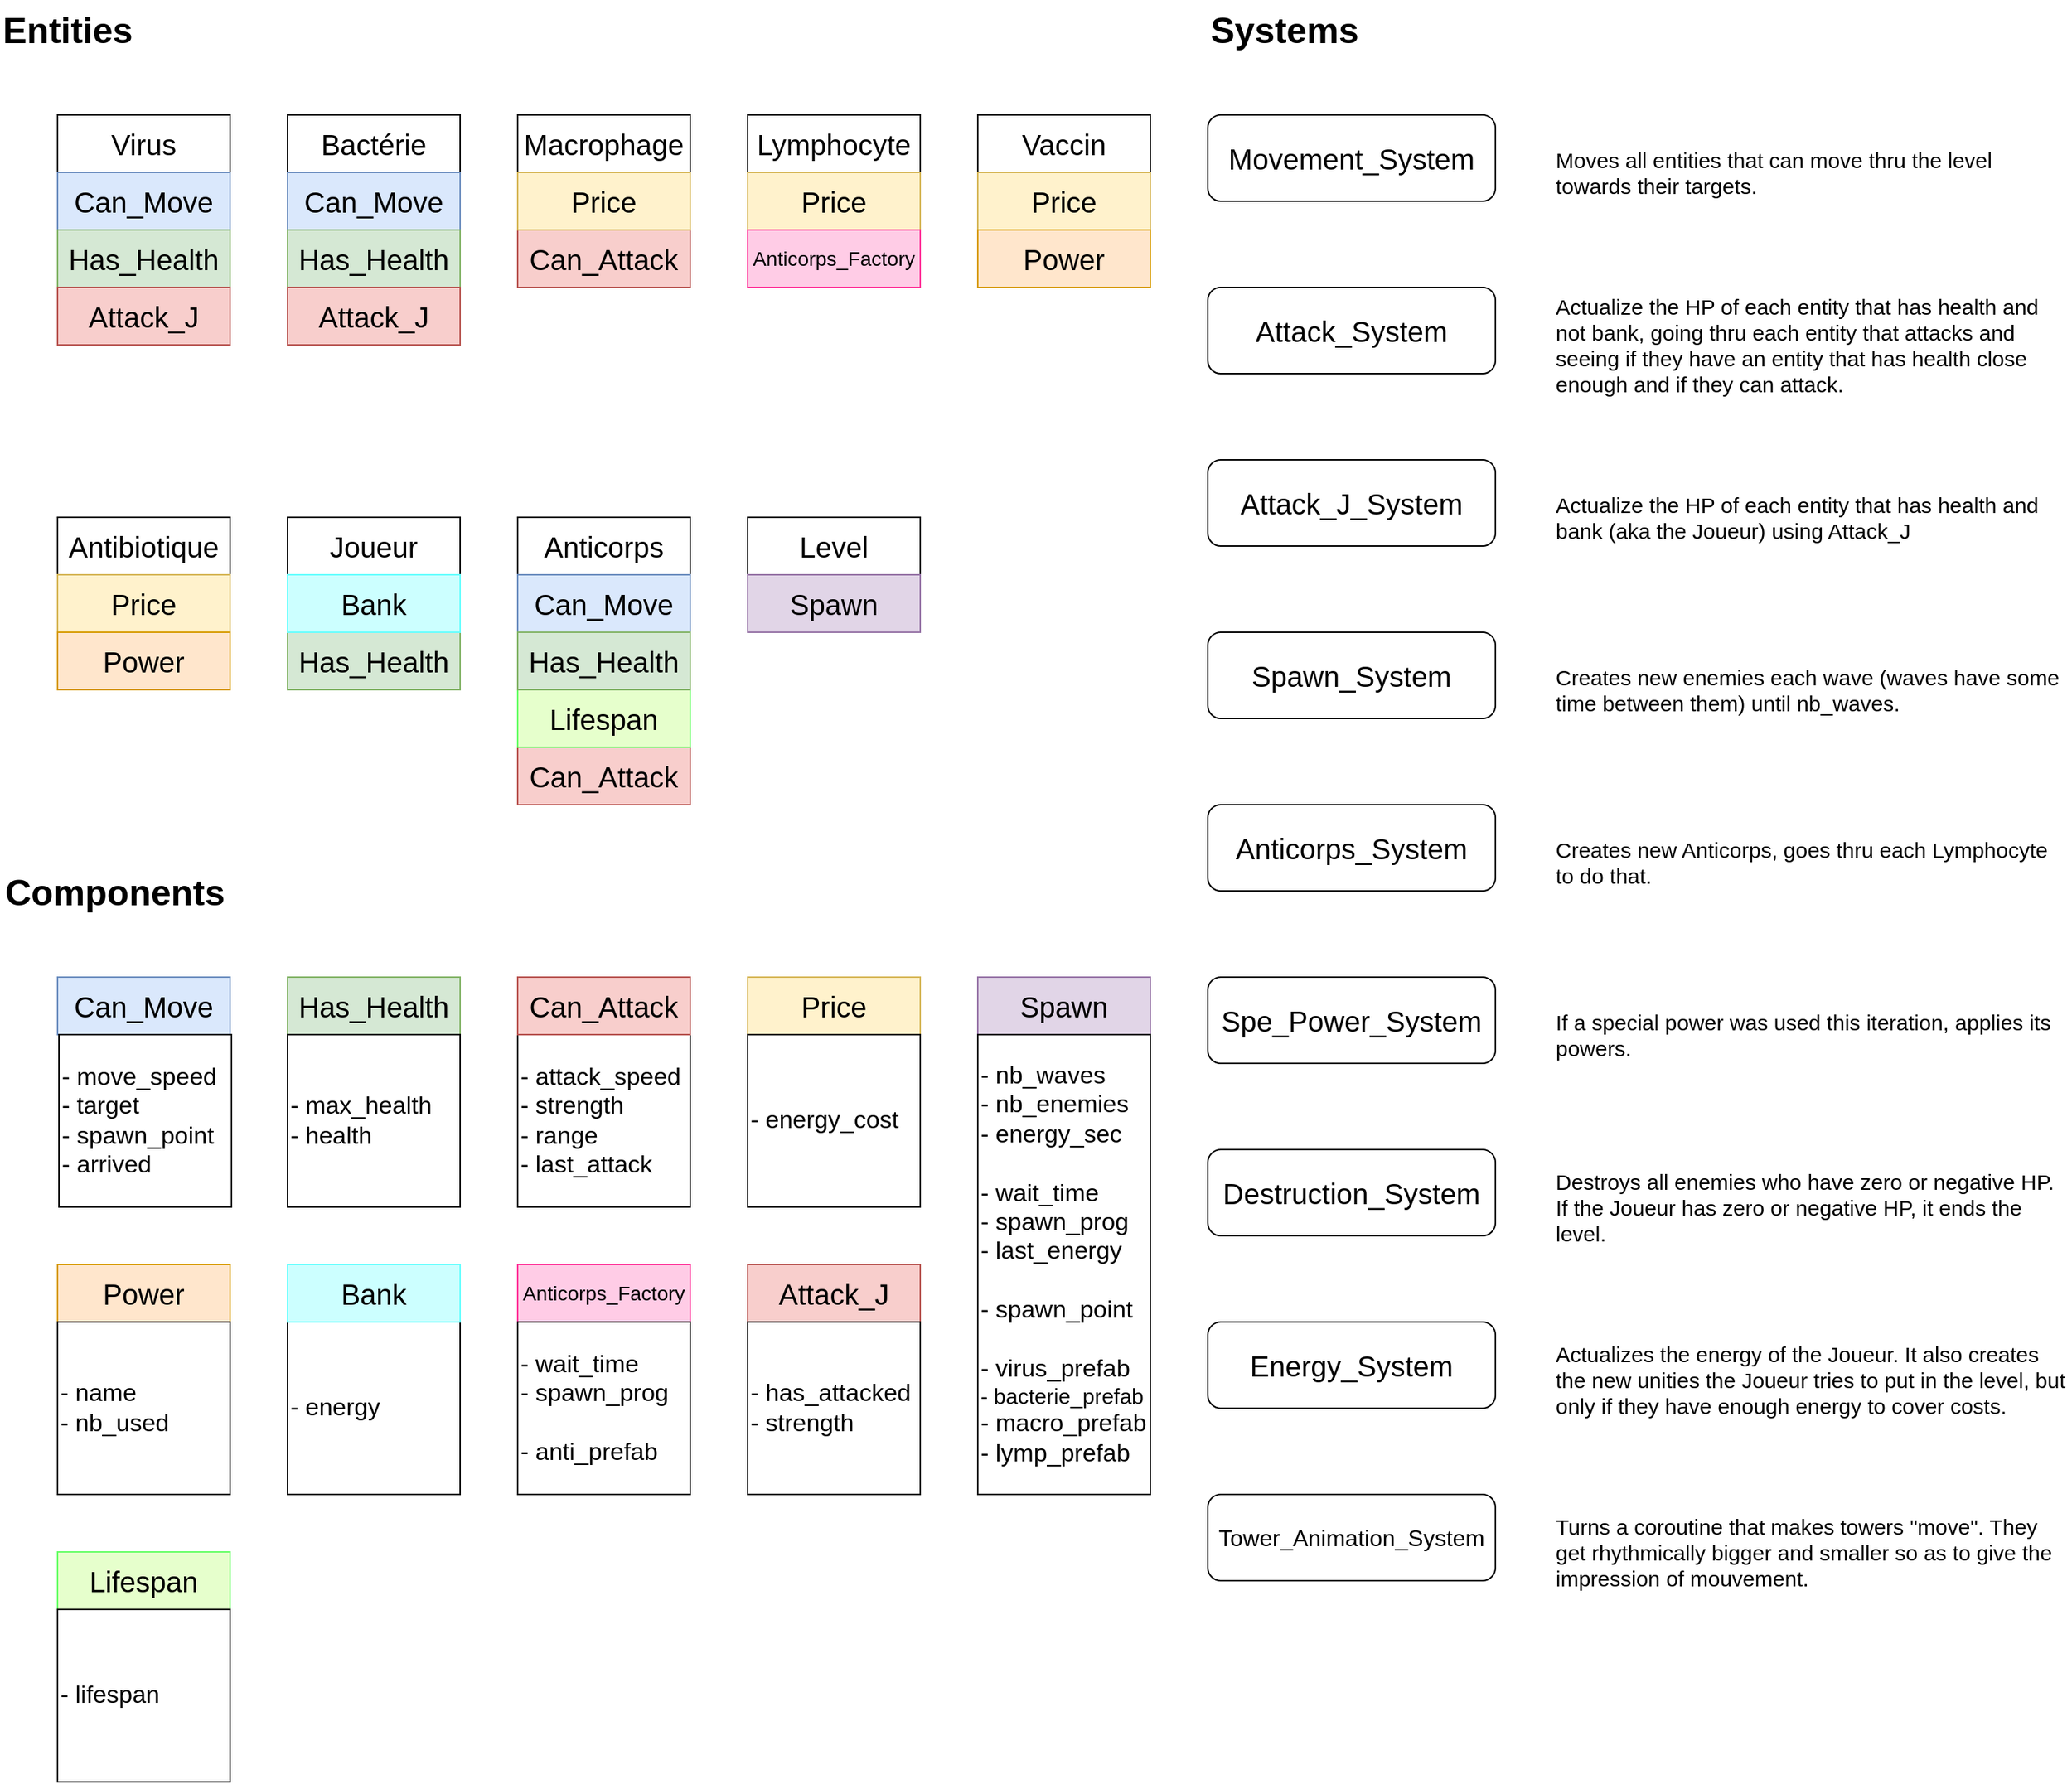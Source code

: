 <mxfile version="13.9.9" type="device"><diagram id="1vGS0E-MvMmptgsPqbF_" name="Page-1"><mxGraphModel dx="1730" dy="958" grid="1" gridSize="10" guides="1" tooltips="1" connect="1" arrows="1" fold="1" page="1" pageScale="1" pageWidth="827" pageHeight="1169" math="0" shadow="0"><root><mxCell id="0"/><mxCell id="1" parent="0"/><mxCell id="giJbfaXBqf1r_9-0xiJY-1" value="&lt;div align=&quot;left&quot;&gt;&lt;font style=&quot;font-size: 25px&quot;&gt;&lt;b&gt;Entities&lt;/b&gt;&lt;/font&gt;&lt;/div&gt;" style="text;html=1;strokeColor=none;fillColor=none;align=left;verticalAlign=middle;whiteSpace=wrap;rounded=0;" parent="1" vertex="1"><mxGeometry width="160" height="40" as="geometry"/></mxCell><mxCell id="giJbfaXBqf1r_9-0xiJY-2" value="&lt;font style=&quot;font-size: 20px&quot;&gt;Virus&lt;/font&gt;" style="rounded=0;whiteSpace=wrap;html=1;" parent="1" vertex="1"><mxGeometry x="40" y="80" width="120" height="40" as="geometry"/></mxCell><mxCell id="giJbfaXBqf1r_9-0xiJY-3" value="&lt;font style=&quot;font-size: 20px&quot;&gt;Bactérie&lt;/font&gt;" style="rounded=0;whiteSpace=wrap;html=1;" parent="1" vertex="1"><mxGeometry x="200" y="80" width="120" height="40" as="geometry"/></mxCell><mxCell id="giJbfaXBqf1r_9-0xiJY-4" value="&lt;font style=&quot;font-size: 20px&quot;&gt;Macrophage&lt;/font&gt;" style="rounded=0;whiteSpace=wrap;html=1;" parent="1" vertex="1"><mxGeometry x="360" y="80" width="120" height="40" as="geometry"/></mxCell><mxCell id="giJbfaXBqf1r_9-0xiJY-18" value="&lt;font style=&quot;font-size: 20px&quot;&gt;Lymphocyte&lt;/font&gt;" style="rounded=0;whiteSpace=wrap;html=1;" parent="1" vertex="1"><mxGeometry x="520" y="80" width="120" height="40" as="geometry"/></mxCell><mxCell id="giJbfaXBqf1r_9-0xiJY-19" value="&lt;font style=&quot;font-size: 20px&quot;&gt;Vaccin&lt;/font&gt;" style="rounded=0;whiteSpace=wrap;html=1;" parent="1" vertex="1"><mxGeometry x="680" y="80" width="120" height="40" as="geometry"/></mxCell><mxCell id="giJbfaXBqf1r_9-0xiJY-20" value="&lt;font style=&quot;font-size: 20px&quot;&gt;Antibiotique&lt;/font&gt;" style="rounded=0;whiteSpace=wrap;html=1;" parent="1" vertex="1"><mxGeometry x="40" y="360" width="120" height="40" as="geometry"/></mxCell><mxCell id="giJbfaXBqf1r_9-0xiJY-21" value="&lt;font style=&quot;font-size: 20px&quot;&gt;Joueur&lt;/font&gt;" style="rounded=0;whiteSpace=wrap;html=1;" parent="1" vertex="1"><mxGeometry x="200" y="360" width="120" height="40" as="geometry"/></mxCell><mxCell id="giJbfaXBqf1r_9-0xiJY-22" value="&lt;font style=&quot;font-size: 25px&quot;&gt;&lt;b&gt;&lt;font style=&quot;font-size: 25px&quot;&gt;Components&lt;/font&gt;&lt;/b&gt;&lt;/font&gt;" style="text;html=1;strokeColor=none;fillColor=none;align=center;verticalAlign=middle;whiteSpace=wrap;rounded=0;" parent="1" vertex="1"><mxGeometry y="600" width="160" height="40" as="geometry"/></mxCell><mxCell id="giJbfaXBqf1r_9-0xiJY-24" value="&lt;font style=&quot;font-size: 20px&quot;&gt;Can_Move&lt;/font&gt;" style="rounded=0;whiteSpace=wrap;html=1;fillColor=#dae8fc;strokeColor=#6c8ebf;" parent="1" vertex="1"><mxGeometry x="40" y="680" width="120" height="40" as="geometry"/></mxCell><mxCell id="giJbfaXBqf1r_9-0xiJY-25" value="&lt;font style=&quot;font-size: 17px&quot;&gt;- move_speed&lt;/font&gt;&lt;br&gt;&lt;div style=&quot;font-size: 17px&quot; align=&quot;left&quot;&gt;&lt;font style=&quot;font-size: 17px&quot;&gt;- target&lt;/font&gt;&lt;/div&gt;&lt;div style=&quot;font-size: 17px&quot; align=&quot;left&quot;&gt;&lt;font style=&quot;font-size: 17px&quot;&gt;- spawn_point&lt;br&gt;&lt;/font&gt;&lt;/div&gt;&lt;div style=&quot;font-size: 17px&quot; align=&quot;left&quot;&gt;&lt;font style=&quot;font-size: 17px&quot;&gt;- arrived&lt;br&gt;&lt;/font&gt;&lt;/div&gt;" style="rounded=0;whiteSpace=wrap;html=1;align=left;" parent="1" vertex="1"><mxGeometry x="41" y="720" width="120" height="120" as="geometry"/></mxCell><mxCell id="giJbfaXBqf1r_9-0xiJY-27" value="&lt;font style=&quot;font-size: 20px&quot;&gt;Can_Move&lt;/font&gt;" style="rounded=0;whiteSpace=wrap;html=1;fillColor=#dae8fc;strokeColor=#6c8ebf;" parent="1" vertex="1"><mxGeometry x="40" y="120" width="120" height="40" as="geometry"/></mxCell><mxCell id="giJbfaXBqf1r_9-0xiJY-28" value="&lt;font style=&quot;font-size: 20px&quot;&gt;Can_Move&lt;/font&gt;" style="rounded=0;whiteSpace=wrap;html=1;fillColor=#dae8fc;strokeColor=#6c8ebf;" parent="1" vertex="1"><mxGeometry x="200" y="120" width="120" height="40" as="geometry"/></mxCell><mxCell id="giJbfaXBqf1r_9-0xiJY-29" value="&lt;font style=&quot;font-size: 20px&quot;&gt;Has_Health&lt;/font&gt;" style="rounded=0;whiteSpace=wrap;html=1;fillColor=#d5e8d4;strokeColor=#82b366;" parent="1" vertex="1"><mxGeometry x="200" y="680" width="120" height="40" as="geometry"/></mxCell><mxCell id="giJbfaXBqf1r_9-0xiJY-30" value="&lt;div&gt;&lt;font style=&quot;font-size: 17px&quot;&gt;- max_health&lt;/font&gt;&lt;/div&gt;&lt;div&gt;&lt;font style=&quot;font-size: 17px&quot;&gt;- health&lt;br&gt;&lt;/font&gt;&lt;/div&gt;" style="rounded=0;whiteSpace=wrap;html=1;align=left;" parent="1" vertex="1"><mxGeometry x="200" y="720" width="120" height="120" as="geometry"/></mxCell><mxCell id="giJbfaXBqf1r_9-0xiJY-31" value="&lt;font style=&quot;font-size: 20px&quot;&gt;Has_Health&lt;/font&gt;" style="rounded=0;whiteSpace=wrap;html=1;fillColor=#d5e8d4;strokeColor=#82b366;" parent="1" vertex="1"><mxGeometry x="40" y="160" width="120" height="40" as="geometry"/></mxCell><mxCell id="giJbfaXBqf1r_9-0xiJY-32" value="&lt;font style=&quot;font-size: 20px&quot;&gt;Has_Health&lt;/font&gt;" style="rounded=0;whiteSpace=wrap;html=1;fillColor=#d5e8d4;strokeColor=#82b366;" parent="1" vertex="1"><mxGeometry x="200" y="160" width="120" height="40" as="geometry"/></mxCell><mxCell id="giJbfaXBqf1r_9-0xiJY-33" value="&lt;font style=&quot;font-size: 20px&quot;&gt;Has_Health&lt;/font&gt;" style="rounded=0;whiteSpace=wrap;html=1;fillColor=#d5e8d4;strokeColor=#82b366;" parent="1" vertex="1"><mxGeometry x="200" y="440" width="120" height="40" as="geometry"/></mxCell><mxCell id="giJbfaXBqf1r_9-0xiJY-34" value="&lt;font style=&quot;font-size: 20px&quot;&gt;Can_Attack&lt;/font&gt;" style="rounded=0;whiteSpace=wrap;html=1;fillColor=#f8cecc;strokeColor=#b85450;" parent="1" vertex="1"><mxGeometry x="360" y="680" width="120" height="40" as="geometry"/></mxCell><mxCell id="giJbfaXBqf1r_9-0xiJY-35" value="&lt;div&gt;&lt;font style=&quot;font-size: 17px&quot;&gt;- attack_speed&lt;/font&gt;&lt;/div&gt;&lt;div&gt;&lt;font style=&quot;font-size: 17px&quot;&gt;- strength&lt;br&gt;&lt;/font&gt;&lt;/div&gt;&lt;div&gt;&lt;font style=&quot;font-size: 17px&quot;&gt;- range&lt;/font&gt;&lt;/div&gt;&lt;div&gt;&lt;font style=&quot;font-size: 17px&quot;&gt;- last_attack&lt;br&gt;&lt;/font&gt;&lt;/div&gt;" style="rounded=0;whiteSpace=wrap;html=1;align=left;" parent="1" vertex="1"><mxGeometry x="360" y="720" width="120" height="120" as="geometry"/></mxCell><mxCell id="giJbfaXBqf1r_9-0xiJY-36" value="&lt;font style=&quot;font-size: 20px&quot;&gt;Can_Attack&lt;/font&gt;" style="rounded=0;whiteSpace=wrap;html=1;fillColor=#f8cecc;strokeColor=#b85450;" parent="1" vertex="1"><mxGeometry x="360" y="160" width="120" height="40" as="geometry"/></mxCell><mxCell id="giJbfaXBqf1r_9-0xiJY-38" value="&lt;font style=&quot;font-size: 20px&quot;&gt;Level&lt;/font&gt;" style="rounded=0;whiteSpace=wrap;html=1;" parent="1" vertex="1"><mxGeometry x="520" y="360" width="120" height="40" as="geometry"/></mxCell><mxCell id="giJbfaXBqf1r_9-0xiJY-40" value="&lt;font style=&quot;font-size: 20px&quot;&gt;Can_Attack&lt;/font&gt;" style="rounded=0;whiteSpace=wrap;html=1;fillColor=#f8cecc;strokeColor=#b85450;" parent="1" vertex="1"><mxGeometry x="360" y="680" width="120" height="40" as="geometry"/></mxCell><mxCell id="fk8l_R-sByJuuvagH3PN-14" value="" style="edgeStyle=orthogonalEdgeStyle;rounded=0;orthogonalLoop=1;jettySize=auto;html=1;fontSize=15;" parent="1" source="giJbfaXBqf1r_9-0xiJY-41" edge="1"><mxGeometry relative="1" as="geometry"><mxPoint x="580" y="800" as="targetPoint"/></mxGeometry></mxCell><mxCell id="giJbfaXBqf1r_9-0xiJY-41" value="&lt;font style=&quot;font-size: 20px&quot;&gt;Price&lt;/font&gt;" style="rounded=0;whiteSpace=wrap;html=1;fillColor=#fff2cc;strokeColor=#d6b656;" parent="1" vertex="1"><mxGeometry x="520" y="680" width="120" height="40" as="geometry"/></mxCell><mxCell id="giJbfaXBqf1r_9-0xiJY-43" value="&lt;div&gt;&lt;font style=&quot;font-size: 17px&quot;&gt;- energy_cost&lt;/font&gt;&lt;/div&gt;" style="rounded=0;whiteSpace=wrap;html=1;align=left;" parent="1" vertex="1"><mxGeometry x="520" y="720" width="120" height="120" as="geometry"/></mxCell><mxCell id="giJbfaXBqf1r_9-0xiJY-44" value="&lt;font style=&quot;font-size: 20px&quot;&gt;Price&lt;/font&gt;" style="rounded=0;whiteSpace=wrap;html=1;fillColor=#fff2cc;strokeColor=#d6b656;" parent="1" vertex="1"><mxGeometry x="360" y="120" width="120" height="40" as="geometry"/></mxCell><mxCell id="giJbfaXBqf1r_9-0xiJY-45" value="&lt;font style=&quot;font-size: 20px&quot;&gt;Price&lt;/font&gt;" style="rounded=0;whiteSpace=wrap;html=1;fillColor=#fff2cc;strokeColor=#d6b656;" parent="1" vertex="1"><mxGeometry x="520" y="120" width="120" height="40" as="geometry"/></mxCell><mxCell id="giJbfaXBqf1r_9-0xiJY-46" value="&lt;font style=&quot;font-size: 20px&quot;&gt;Price&lt;/font&gt;" style="rounded=0;whiteSpace=wrap;html=1;fillColor=#fff2cc;strokeColor=#d6b656;" parent="1" vertex="1"><mxGeometry x="680" y="120" width="120" height="40" as="geometry"/></mxCell><mxCell id="giJbfaXBqf1r_9-0xiJY-48" value="&lt;font style=&quot;font-size: 20px&quot;&gt;Price&lt;/font&gt;" style="rounded=0;whiteSpace=wrap;html=1;fillColor=#fff2cc;strokeColor=#d6b656;" parent="1" vertex="1"><mxGeometry x="40" y="400" width="120" height="40" as="geometry"/></mxCell><mxCell id="giJbfaXBqf1r_9-0xiJY-49" value="&lt;font style=&quot;font-size: 20px&quot;&gt;Anticorps&lt;/font&gt;" style="rounded=0;whiteSpace=wrap;html=1;" parent="1" vertex="1"><mxGeometry x="360" y="360" width="120" height="40" as="geometry"/></mxCell><mxCell id="AADkGLHV5KFfNTobJf7c-10" value="" style="edgeStyle=orthogonalEdgeStyle;rounded=0;orthogonalLoop=1;jettySize=auto;html=1;" parent="1" source="AADkGLHV5KFfNTobJf7c-8" target="giJbfaXBqf1r_9-0xiJY-51" edge="1"><mxGeometry relative="1" as="geometry"/></mxCell><mxCell id="giJbfaXBqf1r_9-0xiJY-50" value="&lt;font style=&quot;font-size: 20px&quot;&gt;Can_Attack&lt;/font&gt;" style="rounded=0;whiteSpace=wrap;html=1;fillColor=#f8cecc;strokeColor=#b85450;" parent="1" vertex="1"><mxGeometry x="360" y="520" width="120" height="40" as="geometry"/></mxCell><mxCell id="giJbfaXBqf1r_9-0xiJY-51" value="&lt;font style=&quot;font-size: 20px&quot;&gt;Can_Move&lt;/font&gt;" style="rounded=0;whiteSpace=wrap;html=1;fillColor=#dae8fc;strokeColor=#6c8ebf;" parent="1" vertex="1"><mxGeometry x="360" y="400" width="120" height="40" as="geometry"/></mxCell><mxCell id="giJbfaXBqf1r_9-0xiJY-52" value="&lt;font style=&quot;font-size: 20px&quot;&gt;Spawn&lt;/font&gt;" style="rounded=0;whiteSpace=wrap;html=1;fillColor=#e1d5e7;strokeColor=#9673a6;" parent="1" vertex="1"><mxGeometry x="680" y="680" width="120" height="40" as="geometry"/></mxCell><mxCell id="giJbfaXBqf1r_9-0xiJY-53" value="&lt;div&gt;&lt;font style=&quot;font-size: 17px&quot;&gt;- nb_waves&lt;/font&gt;&lt;/div&gt;&lt;div&gt;&lt;font style=&quot;font-size: 17px&quot;&gt;- nb_enemies&lt;/font&gt;&lt;/div&gt;&lt;div&gt;&lt;font style=&quot;font-size: 17px&quot;&gt;- energy_sec&lt;br&gt;&lt;/font&gt;&lt;/div&gt;&lt;div&gt;&lt;font style=&quot;font-size: 17px&quot;&gt;&lt;br&gt;&lt;/font&gt;&lt;/div&gt;&lt;div&gt;&lt;font style=&quot;font-size: 17px&quot;&gt;- wait_time&lt;/font&gt;&lt;/div&gt;&lt;div&gt;&lt;font style=&quot;font-size: 17px&quot;&gt;- spawn_prog&lt;br&gt;&lt;/font&gt;&lt;/div&gt;&lt;div&gt;&lt;font style=&quot;font-size: 17px&quot;&gt;- last_energy&lt;br&gt;&lt;/font&gt;&lt;/div&gt;&lt;div&gt;&lt;font style=&quot;font-size: 17px&quot;&gt;&lt;br&gt;&lt;/font&gt;&lt;/div&gt;&lt;div&gt;&lt;font style=&quot;font-size: 17px&quot;&gt;- spawn_point&lt;/font&gt;&lt;/div&gt;&lt;div&gt;&lt;font style=&quot;font-size: 17px&quot;&gt;&lt;br&gt;&lt;/font&gt;&lt;/div&gt;&lt;div&gt;&lt;font style=&quot;font-size: 17px&quot;&gt;- virus_prefab&lt;/font&gt;&lt;/div&gt;&lt;div style=&quot;font-size: 15px&quot;&gt;&lt;font style=&quot;font-size: 15px&quot;&gt;- bacterie_prefab&lt;/font&gt;&lt;/div&gt;&lt;div style=&quot;font-size: 17px&quot;&gt;&lt;font style=&quot;font-size: 17px&quot;&gt;- macro_prefab&lt;/font&gt;&lt;/div&gt;&lt;div style=&quot;font-size: 17px&quot;&gt;&lt;font style=&quot;font-size: 17px&quot;&gt;- lymp_prefab&lt;br&gt;&lt;/font&gt;&lt;/div&gt;" style="rounded=0;whiteSpace=wrap;html=1;align=left;" parent="1" vertex="1"><mxGeometry x="680" y="720" width="120" height="320" as="geometry"/></mxCell><mxCell id="giJbfaXBqf1r_9-0xiJY-54" value="&lt;font style=&quot;font-size: 20px&quot;&gt;Spawn&lt;/font&gt;" style="rounded=0;whiteSpace=wrap;html=1;fillColor=#e1d5e7;strokeColor=#9673a6;" parent="1" vertex="1"><mxGeometry x="520" y="400" width="120" height="40" as="geometry"/></mxCell><mxCell id="giJbfaXBqf1r_9-0xiJY-55" value="&lt;font style=&quot;font-size: 25px&quot;&gt;&lt;b&gt;Systems&lt;/b&gt;&lt;/font&gt;" style="text;html=1;strokeColor=none;fillColor=none;align=left;verticalAlign=middle;whiteSpace=wrap;rounded=0;" parent="1" vertex="1"><mxGeometry x="840" width="160" height="40" as="geometry"/></mxCell><mxCell id="giJbfaXBqf1r_9-0xiJY-56" value="&lt;font style=&quot;font-size: 20px&quot;&gt;Movement_System&lt;/font&gt;" style="rounded=1;whiteSpace=wrap;html=1;" parent="1" vertex="1"><mxGeometry x="840" y="80" width="200" height="60" as="geometry"/></mxCell><mxCell id="giJbfaXBqf1r_9-0xiJY-57" value="&lt;font style=&quot;font-size: 20px&quot;&gt;Attack_System&lt;/font&gt;" style="rounded=1;whiteSpace=wrap;html=1;" parent="1" vertex="1"><mxGeometry x="840" y="200" width="200" height="60" as="geometry"/></mxCell><mxCell id="giJbfaXBqf1r_9-0xiJY-58" value="&lt;font style=&quot;font-size: 20px&quot;&gt;Spawn_System&lt;/font&gt;" style="rounded=1;whiteSpace=wrap;html=1;" parent="1" vertex="1"><mxGeometry x="840" y="440" width="200" height="60" as="geometry"/></mxCell><mxCell id="giJbfaXBqf1r_9-0xiJY-59" value="&lt;font style=&quot;font-size: 20px&quot;&gt;Spe_Power_System&lt;/font&gt;" style="rounded=1;whiteSpace=wrap;html=1;" parent="1" vertex="1"><mxGeometry x="840" y="680" width="200" height="60" as="geometry"/></mxCell><mxCell id="giJbfaXBqf1r_9-0xiJY-60" value="&lt;font style=&quot;font-size: 20px&quot;&gt;Power&lt;/font&gt;" style="rounded=0;whiteSpace=wrap;html=1;fillColor=#ffe6cc;strokeColor=#d79b00;" parent="1" vertex="1"><mxGeometry x="40" y="880" width="120" height="40" as="geometry"/></mxCell><mxCell id="giJbfaXBqf1r_9-0xiJY-61" value="&lt;div&gt;&lt;font style=&quot;font-size: 17px&quot;&gt;- name&lt;br&gt;&lt;/font&gt;&lt;/div&gt;&lt;div&gt;&lt;font style=&quot;font-size: 17px&quot;&gt;- nb_used&lt;br&gt;&lt;/font&gt;&lt;/div&gt;" style="rounded=0;whiteSpace=wrap;html=1;align=left;" parent="1" vertex="1"><mxGeometry x="40" y="920" width="120" height="120" as="geometry"/></mxCell><mxCell id="giJbfaXBqf1r_9-0xiJY-63" value="&lt;font style=&quot;font-size: 20px&quot;&gt;Power&lt;/font&gt;" style="rounded=0;whiteSpace=wrap;html=1;fillColor=#ffe6cc;strokeColor=#d79b00;" parent="1" vertex="1"><mxGeometry x="680" y="160" width="120" height="40" as="geometry"/></mxCell><mxCell id="giJbfaXBqf1r_9-0xiJY-64" value="&lt;font style=&quot;font-size: 20px&quot;&gt;Power&lt;/font&gt;" style="rounded=0;whiteSpace=wrap;html=1;fillColor=#ffe6cc;strokeColor=#d79b00;" parent="1" vertex="1"><mxGeometry x="40" y="440" width="120" height="40" as="geometry"/></mxCell><mxCell id="giJbfaXBqf1r_9-0xiJY-66" value="&lt;font style=&quot;font-size: 20px&quot;&gt;Destruction_System&lt;/font&gt;" style="rounded=1;whiteSpace=wrap;html=1;" parent="1" vertex="1"><mxGeometry x="840" y="800" width="200" height="60" as="geometry"/></mxCell><mxCell id="giJbfaXBqf1r_9-0xiJY-68" value="&lt;div&gt;&lt;font style=&quot;font-size: 17px&quot;&gt;- energy&lt;/font&gt;&lt;/div&gt;" style="rounded=0;whiteSpace=wrap;html=1;align=left;" parent="1" vertex="1"><mxGeometry x="200" y="920" width="120" height="120" as="geometry"/></mxCell><mxCell id="giJbfaXBqf1r_9-0xiJY-69" value="&lt;font style=&quot;font-size: 20px&quot;&gt;Bank&lt;/font&gt;" style="rounded=0;whiteSpace=wrap;html=1;fillColor=#CCFFFF;strokeColor=#66FFFF;" parent="1" vertex="1"><mxGeometry x="200" y="400" width="120" height="40" as="geometry"/></mxCell><mxCell id="giJbfaXBqf1r_9-0xiJY-70" value="&lt;font style=&quot;font-size: 20px&quot;&gt;Energy_System&lt;/font&gt;" style="rounded=1;whiteSpace=wrap;html=1;" parent="1" vertex="1"><mxGeometry x="840" y="920" width="200" height="60" as="geometry"/></mxCell><mxCell id="fk8l_R-sByJuuvagH3PN-1" value="&lt;font style=&quot;font-size: 14px&quot;&gt;Anticorps_Factory&lt;/font&gt;" style="rounded=0;whiteSpace=wrap;html=1;fillColor=#FFCCE6;strokeColor=#FF3399;" parent="1" vertex="1"><mxGeometry x="360" y="880" width="120" height="40" as="geometry"/></mxCell><mxCell id="fk8l_R-sByJuuvagH3PN-2" value="&lt;div&gt;&lt;font style=&quot;font-size: 17px&quot;&gt;- wait_time&lt;br&gt;&lt;/font&gt;&lt;/div&gt;&lt;div&gt;&lt;font style=&quot;font-size: 17px&quot;&gt;- spawn_prog&lt;/font&gt;&lt;/div&gt;&lt;div&gt;&lt;font style=&quot;font-size: 17px&quot;&gt;&lt;br&gt;&lt;/font&gt;&lt;/div&gt;&lt;div&gt;&lt;font style=&quot;font-size: 17px&quot;&gt;- anti_prefab&lt;br&gt;&lt;/font&gt;&lt;/div&gt;" style="rounded=0;whiteSpace=wrap;html=1;align=left;" parent="1" vertex="1"><mxGeometry x="360" y="920" width="120" height="120" as="geometry"/></mxCell><mxCell id="fk8l_R-sByJuuvagH3PN-3" value="&lt;font style=&quot;font-size: 14px&quot;&gt;Anticorps_Factory&lt;/font&gt;" style="rounded=0;whiteSpace=wrap;html=1;fillColor=#FFCCE6;strokeColor=#FF3399;" parent="1" vertex="1"><mxGeometry x="520" y="160" width="120" height="40" as="geometry"/></mxCell><mxCell id="fk8l_R-sByJuuvagH3PN-4" value="&lt;font style=&quot;font-size: 20px&quot;&gt;Anticorps_System&lt;/font&gt;" style="rounded=1;whiteSpace=wrap;html=1;" parent="1" vertex="1"><mxGeometry x="840" y="560" width="200" height="60" as="geometry"/></mxCell><mxCell id="fk8l_R-sByJuuvagH3PN-5" value="Moves all entities that can move thru the level towards their targets." style="text;html=1;strokeColor=none;fillColor=none;align=left;verticalAlign=middle;whiteSpace=wrap;rounded=0;fontSize=15;" parent="1" vertex="1"><mxGeometry x="1080" y="80" width="360" height="80" as="geometry"/></mxCell><mxCell id="fk8l_R-sByJuuvagH3PN-7" value="Actualize the HP of each entity that has health and not bank, going thru each entity that attacks and seeing if they have an entity that has health close enough and if they can attack. " style="text;html=1;strokeColor=none;fillColor=none;align=left;verticalAlign=middle;whiteSpace=wrap;rounded=0;fontSize=15;" parent="1" vertex="1"><mxGeometry x="1080" y="200" width="360" height="80" as="geometry"/></mxCell><mxCell id="fk8l_R-sByJuuvagH3PN-8" value="Creates new enemies each wave (waves have some time between them) until nb_waves. " style="text;html=1;strokeColor=none;fillColor=none;align=left;verticalAlign=middle;whiteSpace=wrap;rounded=0;fontSize=15;" parent="1" vertex="1"><mxGeometry x="1080" y="440" width="360" height="80" as="geometry"/></mxCell><mxCell id="fk8l_R-sByJuuvagH3PN-9" value="Creates new Anticorps, goes thru each Lymphocyte to do that.&amp;nbsp; &amp;nbsp; " style="text;html=1;strokeColor=none;fillColor=none;align=left;verticalAlign=middle;whiteSpace=wrap;rounded=0;fontSize=15;" parent="1" vertex="1"><mxGeometry x="1080" y="560" width="360" height="80" as="geometry"/></mxCell><mxCell id="fk8l_R-sByJuuvagH3PN-10" value="If a special power was used this iteration, applies its powers." style="text;html=1;strokeColor=none;fillColor=none;align=left;verticalAlign=middle;whiteSpace=wrap;rounded=0;fontSize=15;" parent="1" vertex="1"><mxGeometry x="1080" y="680" width="360" height="80" as="geometry"/></mxCell><mxCell id="fk8l_R-sByJuuvagH3PN-11" value="Destroys all enemies who have zero or negative HP. If the Joueur has zero or negative HP, it ends the level. " style="text;html=1;strokeColor=none;fillColor=none;align=left;verticalAlign=middle;whiteSpace=wrap;rounded=0;fontSize=15;" parent="1" vertex="1"><mxGeometry x="1080" y="800" width="360" height="80" as="geometry"/></mxCell><mxCell id="fk8l_R-sByJuuvagH3PN-12" value="Actualizes the energy of the Joueur. It also creates the new unities the Joueur tries to put in the level, but only if they have enough energy to cover costs. " style="text;html=1;strokeColor=none;fillColor=none;align=left;verticalAlign=middle;whiteSpace=wrap;rounded=0;fontSize=15;" parent="1" vertex="1"><mxGeometry x="1080" y="920" width="360" height="80" as="geometry"/></mxCell><mxCell id="fk8l_R-sByJuuvagH3PN-15" value="&lt;font style=&quot;font-size: 20px&quot;&gt;Attack_J&lt;/font&gt;" style="rounded=0;whiteSpace=wrap;html=1;fillColor=#f8cecc;strokeColor=#b85450;" parent="1" vertex="1"><mxGeometry x="520" y="880" width="120" height="40" as="geometry"/></mxCell><mxCell id="fk8l_R-sByJuuvagH3PN-16" value="&lt;div&gt;&lt;font style=&quot;font-size: 17px&quot;&gt;- has_attacked&lt;/font&gt;&lt;/div&gt;&lt;div&gt;&lt;font style=&quot;font-size: 17px&quot;&gt;- strength&lt;br&gt;&lt;/font&gt;&lt;/div&gt;" style="rounded=0;whiteSpace=wrap;html=1;align=left;" parent="1" vertex="1"><mxGeometry x="520" y="920" width="120" height="120" as="geometry"/></mxCell><mxCell id="fk8l_R-sByJuuvagH3PN-17" value="&lt;font style=&quot;font-size: 20px&quot;&gt;Attack_J&lt;/font&gt;" style="rounded=0;whiteSpace=wrap;html=1;fillColor=#f8cecc;strokeColor=#b85450;" parent="1" vertex="1"><mxGeometry x="40" y="200" width="120" height="40" as="geometry"/></mxCell><mxCell id="fk8l_R-sByJuuvagH3PN-19" value="&lt;font style=&quot;font-size: 20px&quot;&gt;Attack_J_System&lt;/font&gt;" style="rounded=1;whiteSpace=wrap;html=1;" parent="1" vertex="1"><mxGeometry x="840" y="320" width="200" height="60" as="geometry"/></mxCell><mxCell id="fk8l_R-sByJuuvagH3PN-20" value="&lt;font style=&quot;font-size: 20px&quot;&gt;Attack_J&lt;/font&gt;" style="rounded=0;whiteSpace=wrap;html=1;fillColor=#f8cecc;strokeColor=#b85450;" parent="1" vertex="1"><mxGeometry x="200" y="200" width="120" height="40" as="geometry"/></mxCell><mxCell id="fk8l_R-sByJuuvagH3PN-21" value="Actualize the HP of each entity that has health and&amp;nbsp; bank (aka the Joueur) using Attack_J" style="text;html=1;strokeColor=none;fillColor=none;align=left;verticalAlign=middle;whiteSpace=wrap;rounded=0;fontSize=15;" parent="1" vertex="1"><mxGeometry x="1080" y="320" width="360" height="80" as="geometry"/></mxCell><mxCell id="AADkGLHV5KFfNTobJf7c-1" value="&lt;font style=&quot;font-size: 20px&quot;&gt;Lifespan&lt;/font&gt;" style="rounded=0;whiteSpace=wrap;html=1;fillColor=#E6FFCC;strokeColor=#66FF66;" parent="1" vertex="1"><mxGeometry x="360" y="480" width="120" height="40" as="geometry"/></mxCell><mxCell id="AADkGLHV5KFfNTobJf7c-5" value="&lt;font style=&quot;font-size: 20px&quot;&gt;Bank&lt;/font&gt;" style="rounded=0;whiteSpace=wrap;html=1;fillColor=#CCFFFF;strokeColor=#66FFFF;" parent="1" vertex="1"><mxGeometry x="200" y="880" width="120" height="40" as="geometry"/></mxCell><mxCell id="AADkGLHV5KFfNTobJf7c-6" value="&lt;font style=&quot;font-size: 20px&quot;&gt;Lifespan&lt;/font&gt;" style="rounded=0;whiteSpace=wrap;html=1;fillColor=#E6FFCC;strokeColor=#66FF66;" parent="1" vertex="1"><mxGeometry x="40" y="1080" width="120" height="40" as="geometry"/></mxCell><mxCell id="AADkGLHV5KFfNTobJf7c-7" value="&lt;div&gt;&lt;font style=&quot;font-size: 17px&quot;&gt;- lifespan&lt;/font&gt;&lt;/div&gt;" style="rounded=0;whiteSpace=wrap;html=1;align=left;" parent="1" vertex="1"><mxGeometry x="40" y="1120" width="120" height="120" as="geometry"/></mxCell><mxCell id="AADkGLHV5KFfNTobJf7c-8" value="&lt;font style=&quot;font-size: 20px&quot;&gt;Has_Health&lt;/font&gt;" style="rounded=0;whiteSpace=wrap;html=1;fillColor=#d5e8d4;strokeColor=#82b366;" parent="1" vertex="1"><mxGeometry x="360" y="440" width="120" height="40" as="geometry"/></mxCell><mxCell id="F-B-sz0gYVV7RG-32hIC-1" value="&lt;font style=&quot;font-size: 16px&quot;&gt;Tower_Animation_System&lt;/font&gt;" style="rounded=1;whiteSpace=wrap;html=1;" vertex="1" parent="1"><mxGeometry x="840" y="1040" width="200" height="60" as="geometry"/></mxCell><mxCell id="F-B-sz0gYVV7RG-32hIC-3" value="Turns a coroutine that makes towers &quot;move&quot;. They get rhythmically bigger and smaller so as to give the impression of mouvement." style="text;html=1;strokeColor=none;fillColor=none;align=left;verticalAlign=middle;whiteSpace=wrap;rounded=0;fontSize=15;" vertex="1" parent="1"><mxGeometry x="1080" y="1040" width="360" height="80" as="geometry"/></mxCell></root></mxGraphModel></diagram></mxfile>